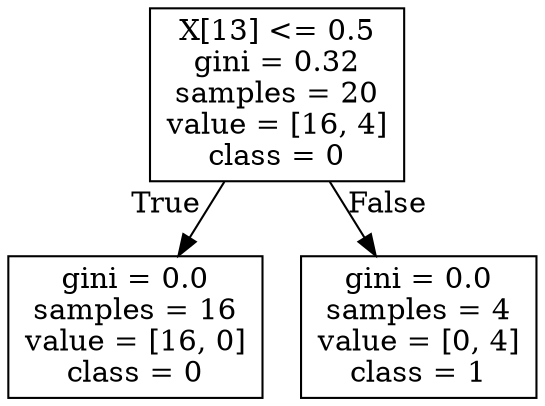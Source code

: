 digraph Tree {
node [shape=box] ;
0 [label="X[13] <= 0.5\ngini = 0.32\nsamples = 20\nvalue = [16, 4]\nclass = 0"] ;
1 [label="gini = 0.0\nsamples = 16\nvalue = [16, 0]\nclass = 0"] ;
0 -> 1 [labeldistance=2.5, labelangle=45, headlabel="True"] ;
2 [label="gini = 0.0\nsamples = 4\nvalue = [0, 4]\nclass = 1"] ;
0 -> 2 [labeldistance=2.5, labelangle=-45, headlabel="False"] ;
}